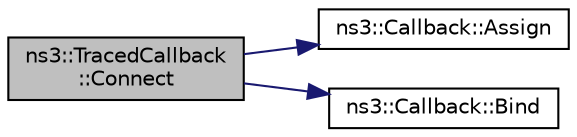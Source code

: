 digraph "ns3::TracedCallback::Connect"
{
  edge [fontname="Helvetica",fontsize="10",labelfontname="Helvetica",labelfontsize="10"];
  node [fontname="Helvetica",fontsize="10",shape=record];
  rankdir="LR";
  Node1 [label="ns3::TracedCallback\l::Connect",height=0.2,width=0.4,color="black", fillcolor="grey75", style="filled", fontcolor="black"];
  Node1 -> Node2 [color="midnightblue",fontsize="10",style="solid"];
  Node2 [label="ns3::Callback::Assign",height=0.2,width=0.4,color="black", fillcolor="white", style="filled",URL="$d1/d48/classns3_1_1Callback.html#a246f8949a1392269d4c1a85c24b85f97"];
  Node1 -> Node3 [color="midnightblue",fontsize="10",style="solid"];
  Node3 [label="ns3::Callback::Bind",height=0.2,width=0.4,color="black", fillcolor="white", style="filled",URL="$d1/d48/classns3_1_1Callback.html#a908ea9399c61230ae472f92be115495d"];
}
